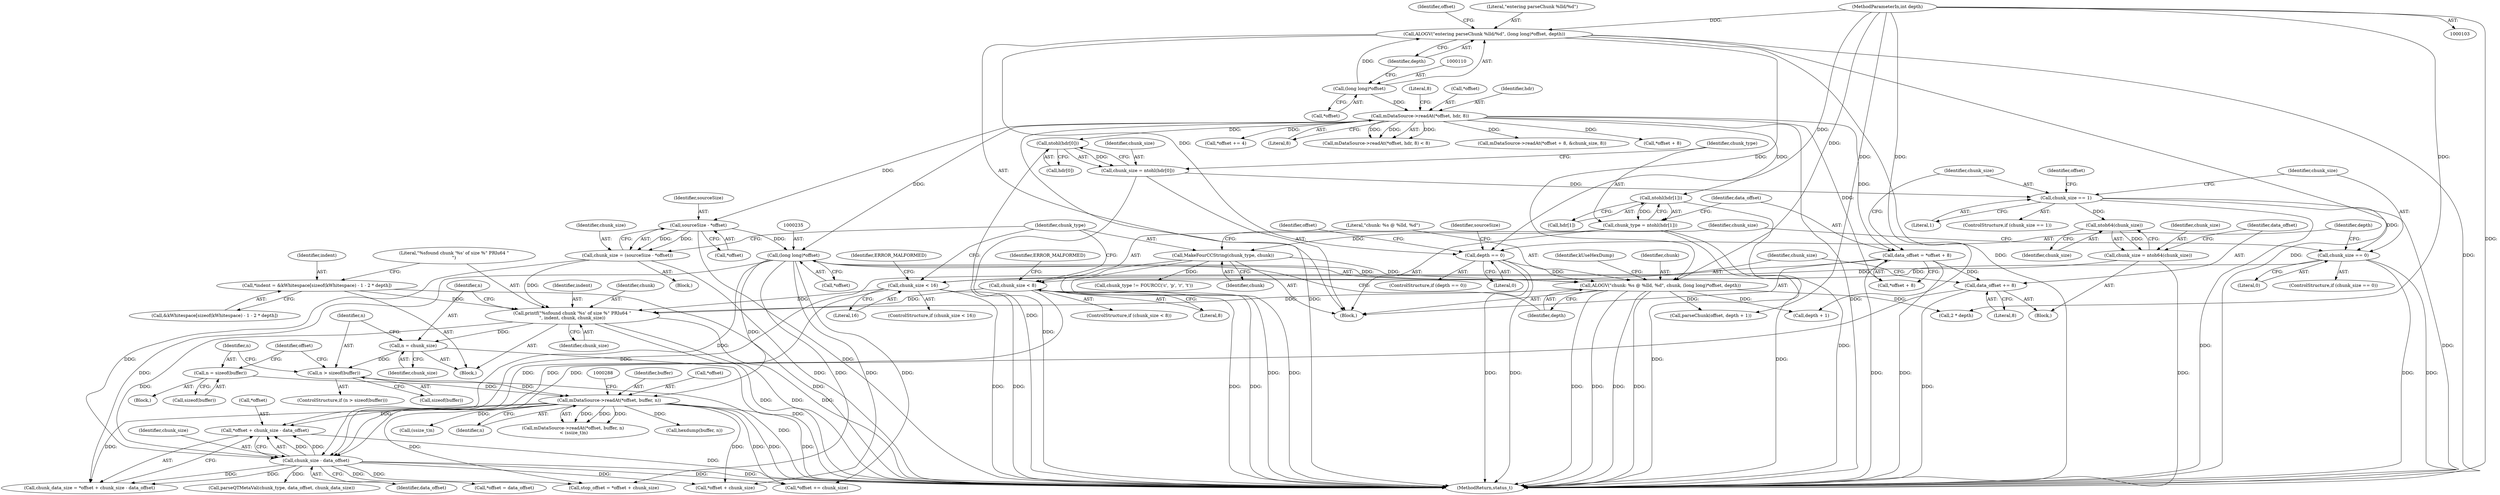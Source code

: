 digraph "0_Android_e7142a0703bc93f75e213e96ebc19000022afed9@pointer" {
"1000300" [label="(Call,*offset + chunk_size - data_offset)"];
"1000234" [label="(Call,(long long)*offset)"];
"1000201" [label="(Call,sourceSize - *offset)"];
"1000117" [label="(Call,mDataSource->readAt(*offset, hdr, 8))"];
"1000109" [label="(Call,(long long)*offset)"];
"1000282" [label="(Call,mDataSource->readAt(*offset, buffer, n))"];
"1000276" [label="(Call,n = sizeof(buffer))"];
"1000271" [label="(Call,n > sizeof(buffer))"];
"1000267" [label="(Call,n = chunk_size)"];
"1000260" [label="(Call,printf(\"%sfound chunk '%s' of size %\" PRIu64 \"\n\", indent, chunk, chunk_size))"];
"1000247" [label="(Call,*indent = &kWhitespace[sizeof(kWhitespace) - 1 - 2 * depth])"];
"1000231" [label="(Call,ALOGV(\"chunk: %s @ %lld, %d\", chunk, (long long)*offset, depth))"];
"1000228" [label="(Call,MakeFourCCString(chunk_type, chunk))"];
"1000134" [label="(Call,chunk_type = ntohl(hdr[1]))"];
"1000136" [label="(Call,ntohl(hdr[1]))"];
"1000187" [label="(Call,depth == 0)"];
"1000107" [label="(Call,ALOGV(\"entering parseChunk %lld/%d\", (long long)*offset, depth))"];
"1000105" [label="(MethodParameterIn,int depth)"];
"1000199" [label="(Call,chunk_size = (sourceSize - *offset))"];
"1000221" [label="(Call,chunk_size < 8)"];
"1000182" [label="(Call,chunk_size == 0)"];
"1000148" [label="(Call,chunk_size == 1)"];
"1000127" [label="(Call,chunk_size = ntohl(hdr[0]))"];
"1000129" [label="(Call,ntohl(hdr[0]))"];
"1000174" [label="(Call,chunk_size < 16)"];
"1000166" [label="(Call,chunk_size = ntoh64(chunk_size))"];
"1000168" [label="(Call,ntoh64(chunk_size))"];
"1000303" [label="(Call,chunk_size - data_offset)"];
"1000141" [label="(Call,data_offset = *offset + 8)"];
"1000170" [label="(Call,data_offset += 8)"];
"1000172" [label="(Literal,8)"];
"1000181" [label="(ControlStructure,if (chunk_size == 0))"];
"1000170" [label="(Call,data_offset += 8)"];
"1000136" [label="(Call,ntohl(hdr[1]))"];
"1000228" [label="(Call,MakeFourCCString(chunk_type, chunk))"];
"1000147" [label="(ControlStructure,if (chunk_size == 1))"];
"1000142" [label="(Identifier,data_offset)"];
"1000213" [label="(Call,*offset += 4)"];
"1000260" [label="(Call,printf(\"%sfound chunk '%s' of size %\" PRIu64 \"\n\", indent, chunk, chunk_size))"];
"1000249" [label="(Call,&kWhitespace[sizeof(kWhitespace) - 1 - 2 * depth])"];
"1000189" [label="(Literal,0)"];
"1000298" [label="(Call,chunk_data_size = *offset + chunk_size - data_offset)"];
"1000171" [label="(Identifier,data_offset)"];
"1000169" [label="(Identifier,chunk_size)"];
"1000202" [label="(Identifier,sourceSize)"];
"1000174" [label="(Call,chunk_size < 16)"];
"1000121" [label="(Literal,8)"];
"1000220" [label="(ControlStructure,if (chunk_size < 8))"];
"1000151" [label="(Block,)"];
"1000122" [label="(Literal,8)"];
"1000269" [label="(Identifier,chunk_size)"];
"1000135" [label="(Identifier,chunk_type)"];
"1000263" [label="(Identifier,chunk)"];
"1000201" [label="(Call,sourceSize - *offset)"];
"1000186" [label="(ControlStructure,if (depth == 0))"];
"1000350" [label="(Call,parseChunk(offset, depth + 1))"];
"1000300" [label="(Call,*offset + chunk_size - data_offset)"];
"1000182" [label="(Call,chunk_size == 0)"];
"1000221" [label="(Call,chunk_size < 8)"];
"1000229" [label="(Identifier,chunk_type)"];
"1000226" [label="(Identifier,ERROR_MALFORMED)"];
"1000141" [label="(Call,data_offset = *offset + 8)"];
"1000134" [label="(Call,chunk_type = ntohl(hdr[1]))"];
"1000105" [label="(MethodParameterIn,int depth)"];
"1000261" [label="(Literal,\"%sfound chunk '%s' of size %\" PRIu64 \"\n\")"];
"1000106" [label="(Block,)"];
"1000198" [label="(Block,)"];
"1000143" [label="(Call,*offset + 8)"];
"1000282" [label="(Call,mDataSource->readAt(*offset, buffer, n))"];
"1000129" [label="(Call,ntohl(hdr[0]))"];
"1000148" [label="(Call,chunk_size == 1)"];
"1000116" [label="(Call,mDataSource->readAt(*offset, hdr, 8) < 8)"];
"1000276" [label="(Call,n = sizeof(buffer))"];
"1000285" [label="(Identifier,buffer)"];
"1000238" [label="(Identifier,depth)"];
"1000271" [label="(Call,n > sizeof(buffer))"];
"1000203" [label="(Call,*offset)"];
"1000231" [label="(Call,ALOGV(\"chunk: %s @ %lld, %d\", chunk, (long long)*offset, depth))"];
"1000223" [label="(Literal,8)"];
"1000215" [label="(Identifier,offset)"];
"1000331" [label="(Call,stop_offset = *offset + chunk_size)"];
"1000149" [label="(Identifier,chunk_size)"];
"1000286" [label="(Identifier,n)"];
"1000196" [label="(Identifier,sourceSize)"];
"1000222" [label="(Identifier,chunk_size)"];
"1000247" [label="(Call,*indent = &kWhitespace[sizeof(kWhitespace) - 1 - 2 * depth])"];
"1000293" [label="(Call,hexdump(buffer, n))"];
"1000166" [label="(Call,chunk_size = ntoh64(chunk_size))"];
"1000111" [label="(Call,*offset)"];
"1000264" [label="(Identifier,chunk_size)"];
"1000108" [label="(Literal,\"entering parseChunk %lld/%d\")"];
"1000333" [label="(Call,*offset + chunk_size)"];
"1000137" [label="(Call,hdr[1])"];
"1000270" [label="(ControlStructure,if (n > sizeof(buffer)))"];
"1000236" [label="(Call,*offset)"];
"1000117" [label="(Call,mDataSource->readAt(*offset, hdr, 8))"];
"1000109" [label="(Call,(long long)*offset)"];
"1000167" [label="(Identifier,chunk_size)"];
"1000113" [label="(Identifier,depth)"];
"1000187" [label="(Call,depth == 0)"];
"1000278" [label="(Call,sizeof(buffer))"];
"1000127" [label="(Call,chunk_size = ntohl(hdr[0]))"];
"1000283" [label="(Call,*offset)"];
"1000188" [label="(Identifier,depth)"];
"1000230" [label="(Identifier,chunk)"];
"1000183" [label="(Identifier,chunk_size)"];
"1003264" [label="(Call,parseQTMetaVal(chunk_type, data_offset, chunk_data_size))"];
"1000352" [label="(Call,depth + 1)"];
"1000118" [label="(Call,*offset)"];
"1000175" [label="(Identifier,chunk_size)"];
"1003275" [label="(MethodReturn,status_t)"];
"1000199" [label="(Call,chunk_size = (sourceSize - *offset))"];
"1000234" [label="(Call,(long long)*offset)"];
"1000107" [label="(Call,ALOGV(\"entering parseChunk %lld/%d\", (long long)*offset, depth))"];
"1000287" [label="(Call,(ssize_t)n)"];
"1000150" [label="(Literal,1)"];
"1000157" [label="(Identifier,offset)"];
"1000120" [label="(Identifier,hdr)"];
"1000232" [label="(Literal,\"chunk: %s @ %lld, %d\")"];
"1003268" [label="(Call,*offset += chunk_size)"];
"1000184" [label="(Literal,0)"];
"1000284" [label="(Identifier,offset)"];
"1000262" [label="(Identifier,indent)"];
"1000154" [label="(Call,mDataSource->readAt(*offset + 8, &chunk_size, 8))"];
"1000233" [label="(Identifier,chunk)"];
"1000267" [label="(Call,n = chunk_size)"];
"1000155" [label="(Call,*offset + 8)"];
"1000128" [label="(Identifier,chunk_size)"];
"1000273" [label="(Call,sizeof(buffer))"];
"1000179" [label="(Identifier,ERROR_MALFORMED)"];
"1000130" [label="(Call,hdr[0])"];
"1000240" [label="(Identifier,kUseHexDump)"];
"1000119" [label="(Identifier,offset)"];
"1000305" [label="(Identifier,data_offset)"];
"1000168" [label="(Call,ntoh64(chunk_size))"];
"1000304" [label="(Identifier,chunk_size)"];
"1000268" [label="(Identifier,n)"];
"1000275" [label="(Block,)"];
"1000176" [label="(Literal,16)"];
"1000257" [label="(Call,2 * depth)"];
"1000303" [label="(Call,chunk_size - data_offset)"];
"1000272" [label="(Identifier,n)"];
"1000173" [label="(ControlStructure,if (chunk_size < 16))"];
"1000277" [label="(Identifier,n)"];
"1000281" [label="(Call,mDataSource->readAt(*offset, buffer, n)\n < (ssize_t)n)"];
"1000241" [label="(Block,)"];
"1000200" [label="(Identifier,chunk_size)"];
"1000301" [label="(Call,*offset)"];
"1000337" [label="(Call,*offset = data_offset)"];
"1000248" [label="(Identifier,indent)"];
"1000308" [label="(Call,chunk_type != FOURCC('c', 'p', 'r', 't'))"];
"1000300" -> "1000298"  [label="AST: "];
"1000300" -> "1000303"  [label="CFG: "];
"1000301" -> "1000300"  [label="AST: "];
"1000303" -> "1000300"  [label="AST: "];
"1000298" -> "1000300"  [label="CFG: "];
"1000300" -> "1003275"  [label="DDG: "];
"1000234" -> "1000300"  [label="DDG: "];
"1000282" -> "1000300"  [label="DDG: "];
"1000303" -> "1000300"  [label="DDG: "];
"1000303" -> "1000300"  [label="DDG: "];
"1000234" -> "1000231"  [label="AST: "];
"1000234" -> "1000236"  [label="CFG: "];
"1000235" -> "1000234"  [label="AST: "];
"1000236" -> "1000234"  [label="AST: "];
"1000238" -> "1000234"  [label="CFG: "];
"1000234" -> "1000231"  [label="DDG: "];
"1000201" -> "1000234"  [label="DDG: "];
"1000117" -> "1000234"  [label="DDG: "];
"1000234" -> "1000282"  [label="DDG: "];
"1000234" -> "1000298"  [label="DDG: "];
"1000234" -> "1000331"  [label="DDG: "];
"1000234" -> "1000333"  [label="DDG: "];
"1000234" -> "1003268"  [label="DDG: "];
"1000201" -> "1000199"  [label="AST: "];
"1000201" -> "1000203"  [label="CFG: "];
"1000202" -> "1000201"  [label="AST: "];
"1000203" -> "1000201"  [label="AST: "];
"1000199" -> "1000201"  [label="CFG: "];
"1000201" -> "1003275"  [label="DDG: "];
"1000201" -> "1000199"  [label="DDG: "];
"1000201" -> "1000199"  [label="DDG: "];
"1000117" -> "1000201"  [label="DDG: "];
"1000117" -> "1000116"  [label="AST: "];
"1000117" -> "1000121"  [label="CFG: "];
"1000118" -> "1000117"  [label="AST: "];
"1000120" -> "1000117"  [label="AST: "];
"1000121" -> "1000117"  [label="AST: "];
"1000122" -> "1000117"  [label="CFG: "];
"1000117" -> "1003275"  [label="DDG: "];
"1000117" -> "1003275"  [label="DDG: "];
"1000117" -> "1000116"  [label="DDG: "];
"1000117" -> "1000116"  [label="DDG: "];
"1000117" -> "1000116"  [label="DDG: "];
"1000109" -> "1000117"  [label="DDG: "];
"1000117" -> "1000129"  [label="DDG: "];
"1000117" -> "1000136"  [label="DDG: "];
"1000117" -> "1000141"  [label="DDG: "];
"1000117" -> "1000143"  [label="DDG: "];
"1000117" -> "1000154"  [label="DDG: "];
"1000117" -> "1000155"  [label="DDG: "];
"1000117" -> "1000213"  [label="DDG: "];
"1000109" -> "1000107"  [label="AST: "];
"1000109" -> "1000111"  [label="CFG: "];
"1000110" -> "1000109"  [label="AST: "];
"1000111" -> "1000109"  [label="AST: "];
"1000113" -> "1000109"  [label="CFG: "];
"1000109" -> "1000107"  [label="DDG: "];
"1000282" -> "1000281"  [label="AST: "];
"1000282" -> "1000286"  [label="CFG: "];
"1000283" -> "1000282"  [label="AST: "];
"1000285" -> "1000282"  [label="AST: "];
"1000286" -> "1000282"  [label="AST: "];
"1000288" -> "1000282"  [label="CFG: "];
"1000282" -> "1003275"  [label="DDG: "];
"1000282" -> "1003275"  [label="DDG: "];
"1000282" -> "1000281"  [label="DDG: "];
"1000282" -> "1000281"  [label="DDG: "];
"1000282" -> "1000281"  [label="DDG: "];
"1000276" -> "1000282"  [label="DDG: "];
"1000271" -> "1000282"  [label="DDG: "];
"1000282" -> "1000287"  [label="DDG: "];
"1000282" -> "1000293"  [label="DDG: "];
"1000282" -> "1000298"  [label="DDG: "];
"1000282" -> "1000331"  [label="DDG: "];
"1000282" -> "1000333"  [label="DDG: "];
"1000282" -> "1003268"  [label="DDG: "];
"1000276" -> "1000275"  [label="AST: "];
"1000276" -> "1000278"  [label="CFG: "];
"1000277" -> "1000276"  [label="AST: "];
"1000278" -> "1000276"  [label="AST: "];
"1000284" -> "1000276"  [label="CFG: "];
"1000271" -> "1000270"  [label="AST: "];
"1000271" -> "1000273"  [label="CFG: "];
"1000272" -> "1000271"  [label="AST: "];
"1000273" -> "1000271"  [label="AST: "];
"1000277" -> "1000271"  [label="CFG: "];
"1000284" -> "1000271"  [label="CFG: "];
"1000271" -> "1003275"  [label="DDG: "];
"1000267" -> "1000271"  [label="DDG: "];
"1000267" -> "1000241"  [label="AST: "];
"1000267" -> "1000269"  [label="CFG: "];
"1000268" -> "1000267"  [label="AST: "];
"1000269" -> "1000267"  [label="AST: "];
"1000272" -> "1000267"  [label="CFG: "];
"1000267" -> "1003275"  [label="DDG: "];
"1000260" -> "1000267"  [label="DDG: "];
"1000260" -> "1000241"  [label="AST: "];
"1000260" -> "1000264"  [label="CFG: "];
"1000261" -> "1000260"  [label="AST: "];
"1000262" -> "1000260"  [label="AST: "];
"1000263" -> "1000260"  [label="AST: "];
"1000264" -> "1000260"  [label="AST: "];
"1000268" -> "1000260"  [label="CFG: "];
"1000260" -> "1003275"  [label="DDG: "];
"1000260" -> "1003275"  [label="DDG: "];
"1000260" -> "1003275"  [label="DDG: "];
"1000247" -> "1000260"  [label="DDG: "];
"1000231" -> "1000260"  [label="DDG: "];
"1000199" -> "1000260"  [label="DDG: "];
"1000221" -> "1000260"  [label="DDG: "];
"1000174" -> "1000260"  [label="DDG: "];
"1000260" -> "1000303"  [label="DDG: "];
"1000247" -> "1000241"  [label="AST: "];
"1000247" -> "1000249"  [label="CFG: "];
"1000248" -> "1000247"  [label="AST: "];
"1000249" -> "1000247"  [label="AST: "];
"1000261" -> "1000247"  [label="CFG: "];
"1000247" -> "1003275"  [label="DDG: "];
"1000231" -> "1000106"  [label="AST: "];
"1000231" -> "1000238"  [label="CFG: "];
"1000232" -> "1000231"  [label="AST: "];
"1000233" -> "1000231"  [label="AST: "];
"1000238" -> "1000231"  [label="AST: "];
"1000240" -> "1000231"  [label="CFG: "];
"1000231" -> "1003275"  [label="DDG: "];
"1000231" -> "1003275"  [label="DDG: "];
"1000231" -> "1003275"  [label="DDG: "];
"1000231" -> "1003275"  [label="DDG: "];
"1000228" -> "1000231"  [label="DDG: "];
"1000187" -> "1000231"  [label="DDG: "];
"1000107" -> "1000231"  [label="DDG: "];
"1000105" -> "1000231"  [label="DDG: "];
"1000231" -> "1000257"  [label="DDG: "];
"1000231" -> "1000350"  [label="DDG: "];
"1000231" -> "1000352"  [label="DDG: "];
"1000228" -> "1000106"  [label="AST: "];
"1000228" -> "1000230"  [label="CFG: "];
"1000229" -> "1000228"  [label="AST: "];
"1000230" -> "1000228"  [label="AST: "];
"1000232" -> "1000228"  [label="CFG: "];
"1000228" -> "1003275"  [label="DDG: "];
"1000228" -> "1003275"  [label="DDG: "];
"1000134" -> "1000228"  [label="DDG: "];
"1000228" -> "1000308"  [label="DDG: "];
"1000134" -> "1000106"  [label="AST: "];
"1000134" -> "1000136"  [label="CFG: "];
"1000135" -> "1000134"  [label="AST: "];
"1000136" -> "1000134"  [label="AST: "];
"1000142" -> "1000134"  [label="CFG: "];
"1000134" -> "1003275"  [label="DDG: "];
"1000134" -> "1003275"  [label="DDG: "];
"1000136" -> "1000134"  [label="DDG: "];
"1000136" -> "1000137"  [label="CFG: "];
"1000137" -> "1000136"  [label="AST: "];
"1000136" -> "1003275"  [label="DDG: "];
"1000187" -> "1000186"  [label="AST: "];
"1000187" -> "1000189"  [label="CFG: "];
"1000188" -> "1000187"  [label="AST: "];
"1000189" -> "1000187"  [label="AST: "];
"1000196" -> "1000187"  [label="CFG: "];
"1000215" -> "1000187"  [label="CFG: "];
"1000187" -> "1003275"  [label="DDG: "];
"1000187" -> "1003275"  [label="DDG: "];
"1000107" -> "1000187"  [label="DDG: "];
"1000105" -> "1000187"  [label="DDG: "];
"1000107" -> "1000106"  [label="AST: "];
"1000107" -> "1000113"  [label="CFG: "];
"1000108" -> "1000107"  [label="AST: "];
"1000113" -> "1000107"  [label="AST: "];
"1000119" -> "1000107"  [label="CFG: "];
"1000107" -> "1003275"  [label="DDG: "];
"1000107" -> "1003275"  [label="DDG: "];
"1000107" -> "1003275"  [label="DDG: "];
"1000105" -> "1000107"  [label="DDG: "];
"1000105" -> "1000103"  [label="AST: "];
"1000105" -> "1003275"  [label="DDG: "];
"1000105" -> "1000257"  [label="DDG: "];
"1000105" -> "1000350"  [label="DDG: "];
"1000105" -> "1000352"  [label="DDG: "];
"1000199" -> "1000198"  [label="AST: "];
"1000200" -> "1000199"  [label="AST: "];
"1000229" -> "1000199"  [label="CFG: "];
"1000199" -> "1003275"  [label="DDG: "];
"1000199" -> "1000303"  [label="DDG: "];
"1000221" -> "1000220"  [label="AST: "];
"1000221" -> "1000223"  [label="CFG: "];
"1000222" -> "1000221"  [label="AST: "];
"1000223" -> "1000221"  [label="AST: "];
"1000226" -> "1000221"  [label="CFG: "];
"1000229" -> "1000221"  [label="CFG: "];
"1000221" -> "1003275"  [label="DDG: "];
"1000221" -> "1003275"  [label="DDG: "];
"1000182" -> "1000221"  [label="DDG: "];
"1000221" -> "1000303"  [label="DDG: "];
"1000182" -> "1000181"  [label="AST: "];
"1000182" -> "1000184"  [label="CFG: "];
"1000183" -> "1000182"  [label="AST: "];
"1000184" -> "1000182"  [label="AST: "];
"1000188" -> "1000182"  [label="CFG: "];
"1000222" -> "1000182"  [label="CFG: "];
"1000182" -> "1003275"  [label="DDG: "];
"1000182" -> "1003275"  [label="DDG: "];
"1000148" -> "1000182"  [label="DDG: "];
"1000148" -> "1000147"  [label="AST: "];
"1000148" -> "1000150"  [label="CFG: "];
"1000149" -> "1000148"  [label="AST: "];
"1000150" -> "1000148"  [label="AST: "];
"1000157" -> "1000148"  [label="CFG: "];
"1000183" -> "1000148"  [label="CFG: "];
"1000148" -> "1003275"  [label="DDG: "];
"1000148" -> "1003275"  [label="DDG: "];
"1000127" -> "1000148"  [label="DDG: "];
"1000148" -> "1000168"  [label="DDG: "];
"1000127" -> "1000106"  [label="AST: "];
"1000127" -> "1000129"  [label="CFG: "];
"1000128" -> "1000127"  [label="AST: "];
"1000129" -> "1000127"  [label="AST: "];
"1000135" -> "1000127"  [label="CFG: "];
"1000127" -> "1003275"  [label="DDG: "];
"1000129" -> "1000127"  [label="DDG: "];
"1000129" -> "1000130"  [label="CFG: "];
"1000130" -> "1000129"  [label="AST: "];
"1000129" -> "1003275"  [label="DDG: "];
"1000174" -> "1000173"  [label="AST: "];
"1000174" -> "1000176"  [label="CFG: "];
"1000175" -> "1000174"  [label="AST: "];
"1000176" -> "1000174"  [label="AST: "];
"1000179" -> "1000174"  [label="CFG: "];
"1000229" -> "1000174"  [label="CFG: "];
"1000174" -> "1003275"  [label="DDG: "];
"1000174" -> "1003275"  [label="DDG: "];
"1000166" -> "1000174"  [label="DDG: "];
"1000174" -> "1000303"  [label="DDG: "];
"1000166" -> "1000151"  [label="AST: "];
"1000166" -> "1000168"  [label="CFG: "];
"1000167" -> "1000166"  [label="AST: "];
"1000168" -> "1000166"  [label="AST: "];
"1000171" -> "1000166"  [label="CFG: "];
"1000166" -> "1003275"  [label="DDG: "];
"1000168" -> "1000166"  [label="DDG: "];
"1000168" -> "1000169"  [label="CFG: "];
"1000169" -> "1000168"  [label="AST: "];
"1000303" -> "1000305"  [label="CFG: "];
"1000304" -> "1000303"  [label="AST: "];
"1000305" -> "1000303"  [label="AST: "];
"1000303" -> "1003275"  [label="DDG: "];
"1000303" -> "1000298"  [label="DDG: "];
"1000303" -> "1000298"  [label="DDG: "];
"1000141" -> "1000303"  [label="DDG: "];
"1000170" -> "1000303"  [label="DDG: "];
"1000303" -> "1000331"  [label="DDG: "];
"1000303" -> "1000333"  [label="DDG: "];
"1000303" -> "1000337"  [label="DDG: "];
"1000303" -> "1003264"  [label="DDG: "];
"1000303" -> "1003268"  [label="DDG: "];
"1000141" -> "1000106"  [label="AST: "];
"1000141" -> "1000143"  [label="CFG: "];
"1000142" -> "1000141"  [label="AST: "];
"1000143" -> "1000141"  [label="AST: "];
"1000149" -> "1000141"  [label="CFG: "];
"1000141" -> "1003275"  [label="DDG: "];
"1000141" -> "1003275"  [label="DDG: "];
"1000141" -> "1000170"  [label="DDG: "];
"1000170" -> "1000151"  [label="AST: "];
"1000170" -> "1000172"  [label="CFG: "];
"1000171" -> "1000170"  [label="AST: "];
"1000172" -> "1000170"  [label="AST: "];
"1000175" -> "1000170"  [label="CFG: "];
"1000170" -> "1003275"  [label="DDG: "];
}
